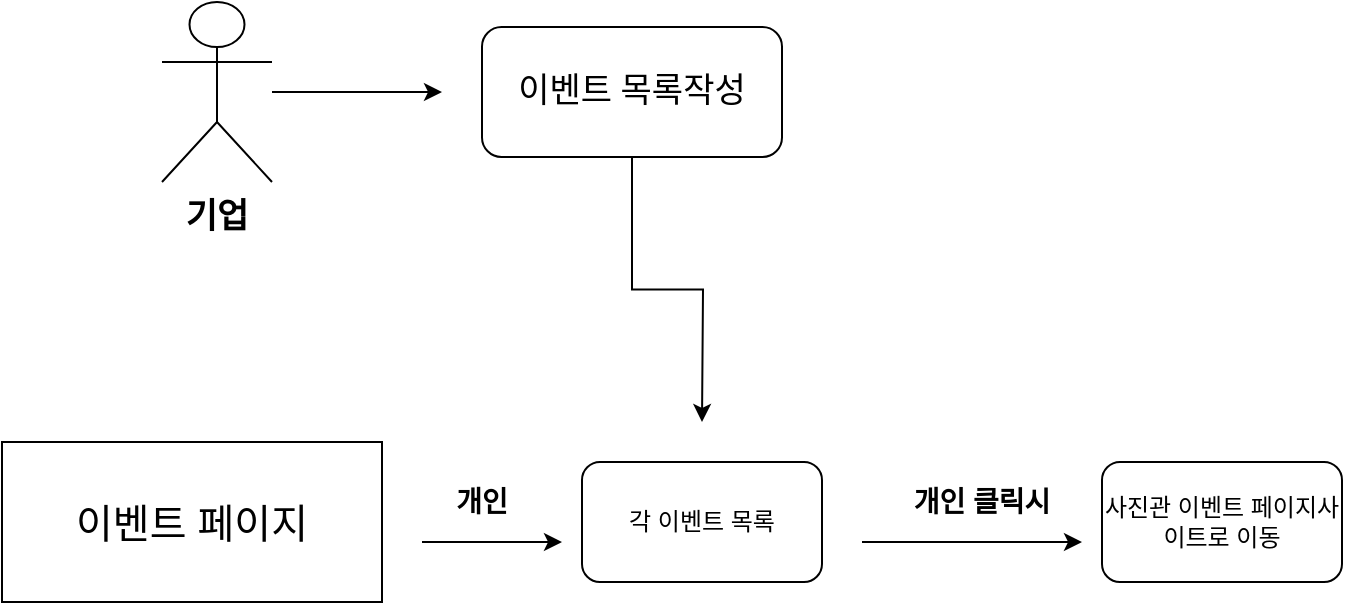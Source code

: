 <mxfile version="14.7.0" type="github">
  <diagram name="Page-1" id="13e1069c-82ec-6db2-03f1-153e76fe0fe0">
    <mxGraphModel dx="1483" dy="829" grid="1" gridSize="10" guides="1" tooltips="1" connect="1" arrows="1" fold="1" page="1" pageScale="1" pageWidth="1100" pageHeight="850" background="none" math="0" shadow="0">
      <root>
        <mxCell id="0" />
        <mxCell id="1" parent="0" />
        <mxCell id="Pb7kwNqma8EeTvHqLDVk-1" value="&lt;font style=&quot;font-size: 20px&quot;&gt;이벤트 페이지&lt;/font&gt;" style="rounded=0;whiteSpace=wrap;html=1;" parent="1" vertex="1">
          <mxGeometry x="40" y="310" width="190" height="80" as="geometry" />
        </mxCell>
        <mxCell id="ABvnFnV99FdlZ4MogWja-2" value="" style="endArrow=classic;html=1;" edge="1" parent="1">
          <mxGeometry width="50" height="50" relative="1" as="geometry">
            <mxPoint x="250" y="360" as="sourcePoint" />
            <mxPoint x="320" y="360" as="targetPoint" />
            <Array as="points">
              <mxPoint x="300" y="360" />
            </Array>
          </mxGeometry>
        </mxCell>
        <mxCell id="ABvnFnV99FdlZ4MogWja-5" value="&lt;b&gt;&lt;font style=&quot;font-size: 14px&quot;&gt;개인&lt;/font&gt;&lt;/b&gt;" style="text;html=1;strokeColor=none;fillColor=none;align=center;verticalAlign=middle;whiteSpace=wrap;rounded=0;rotation=0;" vertex="1" parent="1">
          <mxGeometry x="260" y="330" width="40" height="20" as="geometry" />
        </mxCell>
        <mxCell id="ABvnFnV99FdlZ4MogWja-8" value="각 이벤트 목록" style="rounded=1;whiteSpace=wrap;html=1;" vertex="1" parent="1">
          <mxGeometry x="330" y="320" width="120" height="60" as="geometry" />
        </mxCell>
        <mxCell id="ABvnFnV99FdlZ4MogWja-13" value="사진관 이벤트 페이지사이트로 이동" style="rounded=1;whiteSpace=wrap;html=1;" vertex="1" parent="1">
          <mxGeometry x="590" y="320" width="120" height="60" as="geometry" />
        </mxCell>
        <mxCell id="ABvnFnV99FdlZ4MogWja-16" value="" style="endArrow=classic;html=1;" edge="1" parent="1">
          <mxGeometry width="50" height="50" relative="1" as="geometry">
            <mxPoint x="470" y="360" as="sourcePoint" />
            <mxPoint x="580" y="360" as="targetPoint" />
            <Array as="points">
              <mxPoint x="520" y="360" />
            </Array>
          </mxGeometry>
        </mxCell>
        <mxCell id="ABvnFnV99FdlZ4MogWja-17" value="&lt;b&gt;&lt;font style=&quot;font-size: 14px&quot;&gt;개인 클릭시&lt;/font&gt;&lt;/b&gt;" style="text;html=1;strokeColor=none;fillColor=none;align=center;verticalAlign=middle;whiteSpace=wrap;rounded=0;rotation=0;" vertex="1" parent="1">
          <mxGeometry x="490" y="330" width="80" height="20" as="geometry" />
        </mxCell>
        <mxCell id="ABvnFnV99FdlZ4MogWja-36" style="edgeStyle=orthogonalEdgeStyle;rounded=0;orthogonalLoop=1;jettySize=auto;html=1;fontFamily=Verdana;fontSize=17;" edge="1" parent="1" source="ABvnFnV99FdlZ4MogWja-28">
          <mxGeometry relative="1" as="geometry">
            <mxPoint x="260" y="135" as="targetPoint" />
          </mxGeometry>
        </mxCell>
        <mxCell id="ABvnFnV99FdlZ4MogWja-28" value="기업" style="shape=umlActor;verticalLabelPosition=bottom;verticalAlign=top;outlineConnect=0;fontFamily=Verdana;labelPosition=center;align=center;labelBackgroundColor=none;fontStyle=1;fontSize=17;" vertex="1" parent="1">
          <mxGeometry x="120" y="90" width="55" height="90" as="geometry" />
        </mxCell>
        <mxCell id="ABvnFnV99FdlZ4MogWja-38" style="edgeStyle=orthogonalEdgeStyle;rounded=0;orthogonalLoop=1;jettySize=auto;html=1;fontFamily=Verdana;fontSize=17;" edge="1" parent="1" source="ABvnFnV99FdlZ4MogWja-37">
          <mxGeometry relative="1" as="geometry">
            <mxPoint x="390" y="300" as="targetPoint" />
          </mxGeometry>
        </mxCell>
        <mxCell id="ABvnFnV99FdlZ4MogWja-37" value="이벤트 목록작성" style="rounded=1;whiteSpace=wrap;html=1;labelBackgroundColor=none;fontFamily=Verdana;fontSize=17;" vertex="1" parent="1">
          <mxGeometry x="280" y="102.5" width="150" height="65" as="geometry" />
        </mxCell>
      </root>
    </mxGraphModel>
  </diagram>
</mxfile>
